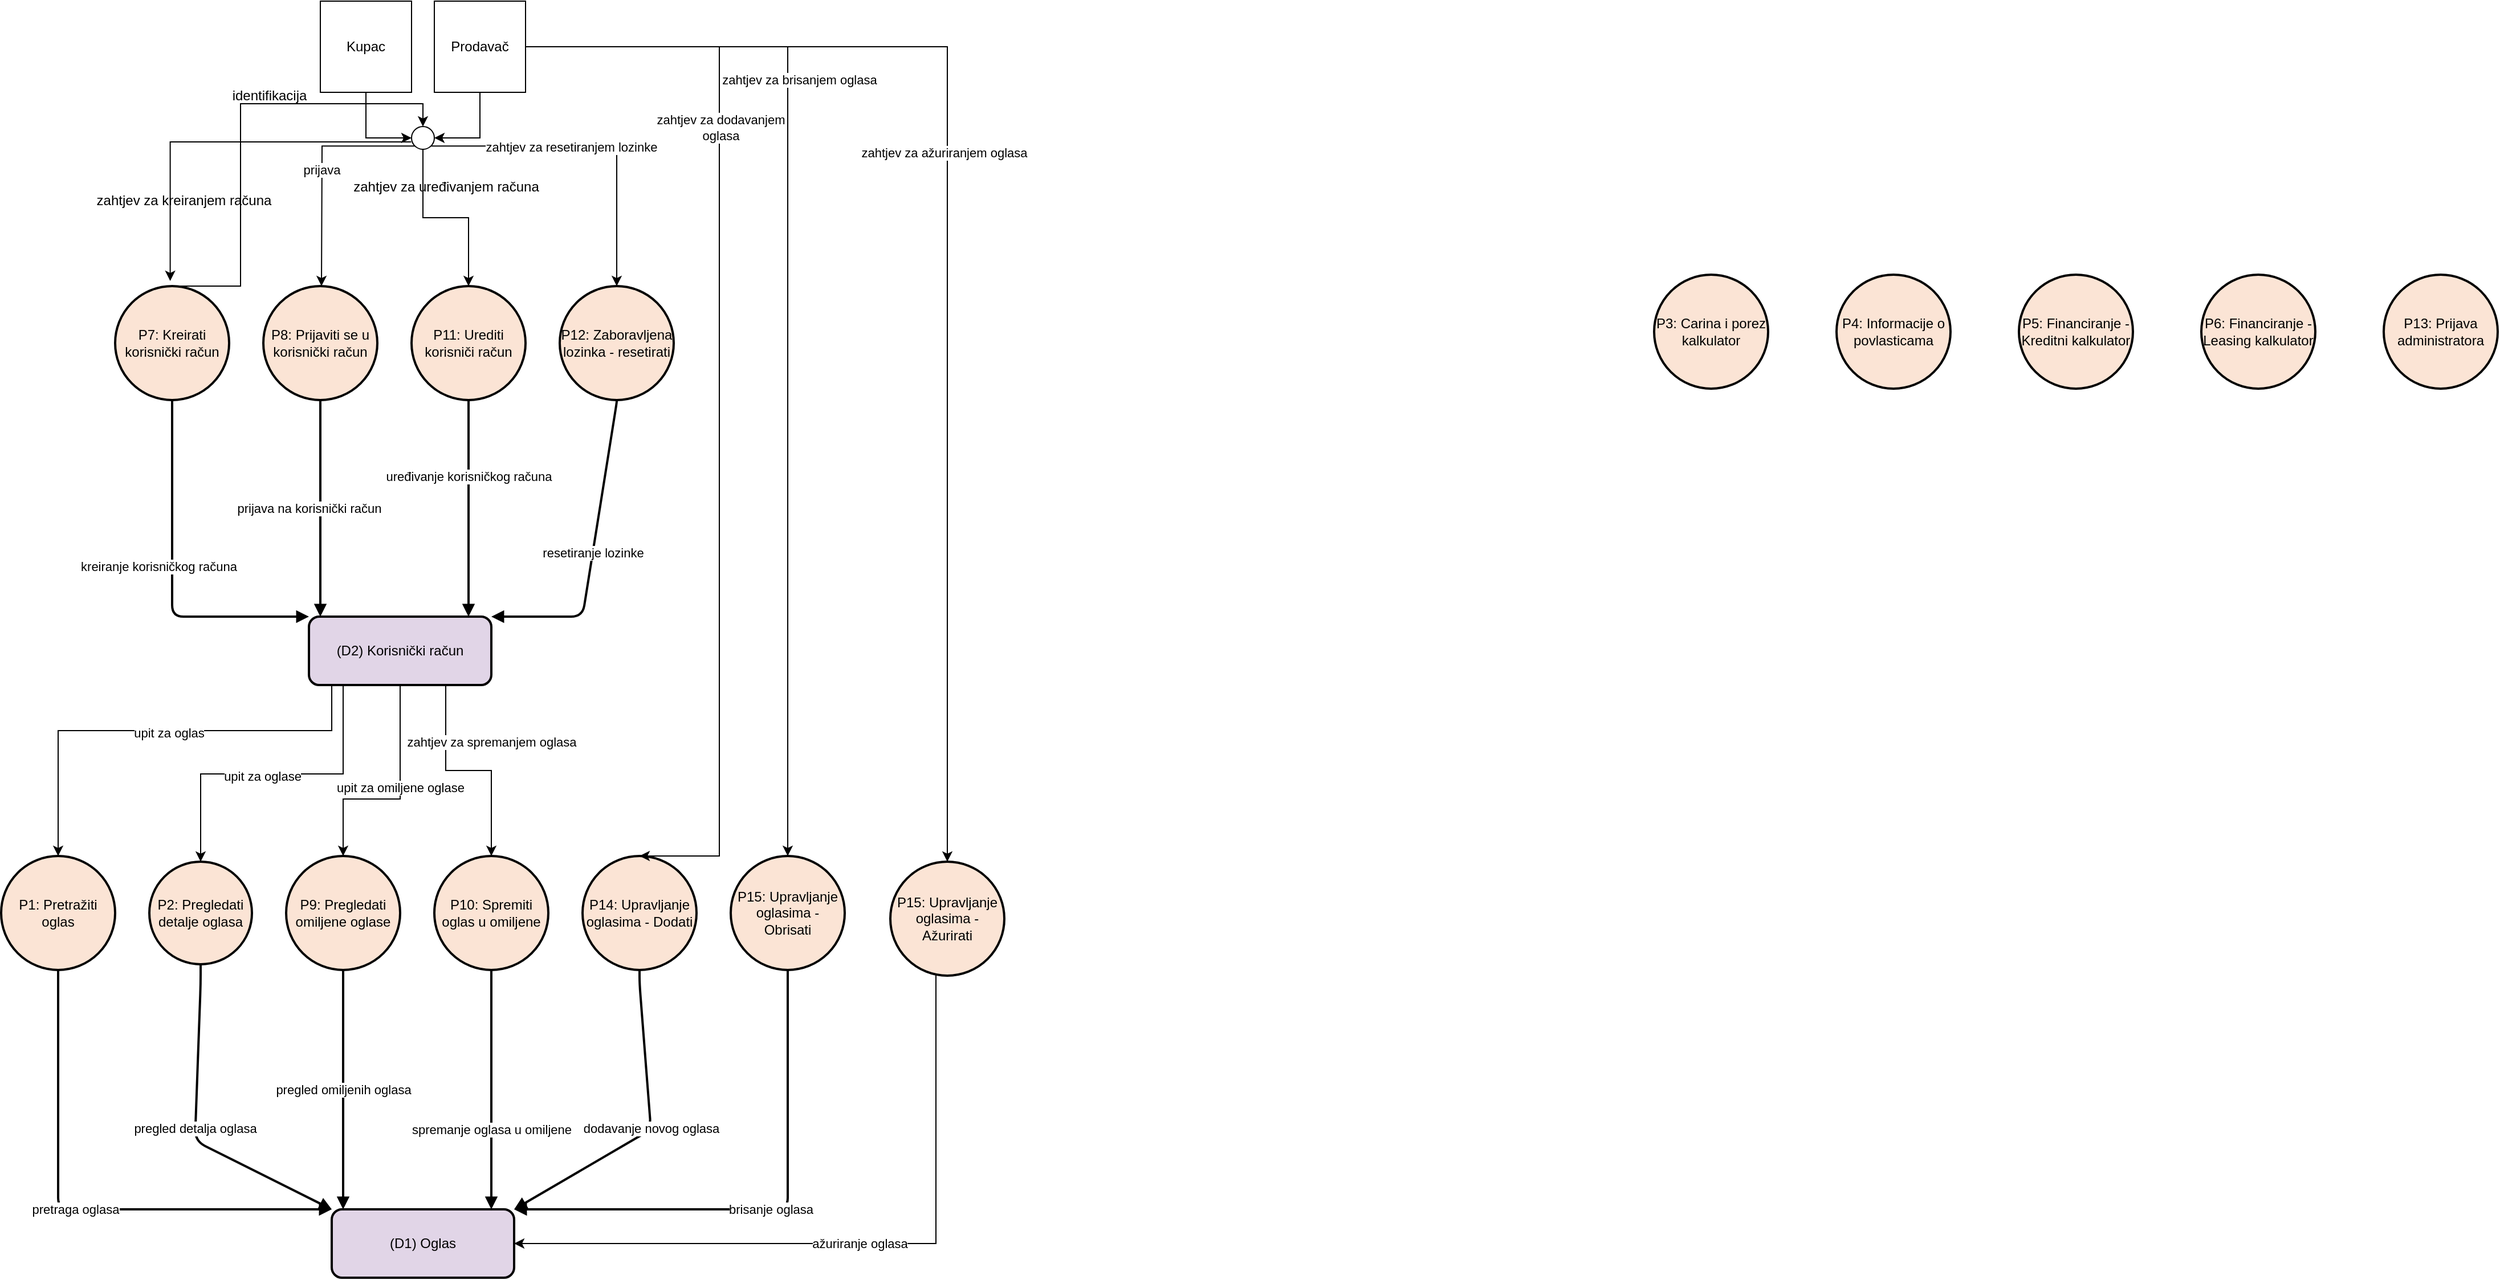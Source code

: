 <mxfile version="24.2.1" type="device">
  <diagram name="Page-1" id="xPx4w0VeSAN6__wh5Mo8">
    <mxGraphModel dx="1905" dy="1999" grid="1" gridSize="10" guides="1" tooltips="1" connect="1" arrows="1" fold="1" page="1" pageScale="1" pageWidth="850" pageHeight="1100" math="0" shadow="0">
      <root>
        <mxCell id="0" />
        <mxCell id="1" parent="0" />
        <mxCell id="e1" value="(D1) Oglas" style="rounded=1;whiteSpace=wrap;html=1;strokeWidth=2;fillColor=#e1d5e7;" vertex="1" parent="1">
          <mxGeometry x="190" y="820" width="160" height="60" as="geometry" />
        </mxCell>
        <mxCell id="pIABsaOoJqIpTghIfgTM-44" style="edgeStyle=orthogonalEdgeStyle;rounded=0;orthogonalLoop=1;jettySize=auto;html=1;exitX=0.5;exitY=1;exitDx=0;exitDy=0;" edge="1" parent="1" source="e2" target="p1">
          <mxGeometry relative="1" as="geometry">
            <Array as="points">
              <mxPoint x="190" y="360" />
              <mxPoint x="190" y="400" />
              <mxPoint x="-50" y="400" />
            </Array>
          </mxGeometry>
        </mxCell>
        <mxCell id="pIABsaOoJqIpTghIfgTM-48" value="upit za oglas" style="edgeLabel;html=1;align=center;verticalAlign=middle;resizable=0;points=[];" vertex="1" connectable="0" parent="pIABsaOoJqIpTghIfgTM-44">
          <mxGeometry x="0.082" y="2" relative="1" as="geometry">
            <mxPoint as="offset" />
          </mxGeometry>
        </mxCell>
        <mxCell id="pIABsaOoJqIpTghIfgTM-45" style="edgeStyle=orthogonalEdgeStyle;rounded=0;orthogonalLoop=1;jettySize=auto;html=1;exitX=0.5;exitY=1;exitDx=0;exitDy=0;entryX=0.5;entryY=0;entryDx=0;entryDy=0;" edge="1" parent="1" source="e2" target="p2">
          <mxGeometry relative="1" as="geometry">
            <Array as="points">
              <mxPoint x="200" y="360" />
              <mxPoint x="200" y="438" />
              <mxPoint x="75" y="438" />
            </Array>
          </mxGeometry>
        </mxCell>
        <mxCell id="pIABsaOoJqIpTghIfgTM-49" value="upit za oglase" style="edgeLabel;html=1;align=center;verticalAlign=middle;resizable=0;points=[];" vertex="1" connectable="0" parent="pIABsaOoJqIpTghIfgTM-45">
          <mxGeometry x="0.206" y="2" relative="1" as="geometry">
            <mxPoint as="offset" />
          </mxGeometry>
        </mxCell>
        <mxCell id="pIABsaOoJqIpTghIfgTM-46" style="edgeStyle=orthogonalEdgeStyle;rounded=0;orthogonalLoop=1;jettySize=auto;html=1;exitX=0.5;exitY=1;exitDx=0;exitDy=0;entryX=0.5;entryY=0;entryDx=0;entryDy=0;" edge="1" parent="1" source="e2" target="p9">
          <mxGeometry relative="1" as="geometry">
            <Array as="points">
              <mxPoint x="250" y="460" />
              <mxPoint x="200" y="460" />
            </Array>
          </mxGeometry>
        </mxCell>
        <mxCell id="pIABsaOoJqIpTghIfgTM-50" value="upit za omiljene oglase" style="edgeLabel;html=1;align=center;verticalAlign=middle;resizable=0;points=[];" vertex="1" connectable="0" parent="pIABsaOoJqIpTghIfgTM-46">
          <mxGeometry x="-0.262" y="1" relative="1" as="geometry">
            <mxPoint x="-1" y="16" as="offset" />
          </mxGeometry>
        </mxCell>
        <mxCell id="pIABsaOoJqIpTghIfgTM-47" style="edgeStyle=orthogonalEdgeStyle;rounded=0;orthogonalLoop=1;jettySize=auto;html=1;exitX=0.75;exitY=1;exitDx=0;exitDy=0;entryX=0.5;entryY=0;entryDx=0;entryDy=0;" edge="1" parent="1" source="e2" target="p10">
          <mxGeometry relative="1" as="geometry" />
        </mxCell>
        <mxCell id="pIABsaOoJqIpTghIfgTM-51" value="zahtjev za spremanjem oglasa" style="edgeLabel;html=1;align=center;verticalAlign=middle;resizable=0;points=[];" vertex="1" connectable="0" parent="pIABsaOoJqIpTghIfgTM-47">
          <mxGeometry x="-0.611" y="1" relative="1" as="geometry">
            <mxPoint x="39" y="13" as="offset" />
          </mxGeometry>
        </mxCell>
        <mxCell id="e2" value="(D2) Korisnički račun" style="rounded=1;whiteSpace=wrap;html=1;strokeWidth=2;fillColor=#e1d5e7;" vertex="1" parent="1">
          <mxGeometry x="170" y="300" width="160" height="60" as="geometry" />
        </mxCell>
        <mxCell id="p1" value="P1: Pretražiti oglas" style="ellipse;whiteSpace=wrap;html=1;strokeWidth=2;fillColor=#fbe4d5;" vertex="1" parent="1">
          <mxGeometry x="-100" y="510" width="100" height="100" as="geometry" />
        </mxCell>
        <mxCell id="p2" value="P2: Pregledati detalje oglasa" style="ellipse;whiteSpace=wrap;html=1;strokeWidth=2;fillColor=#fbe4d5;" vertex="1" parent="1">
          <mxGeometry x="30" y="515" width="90" height="90" as="geometry" />
        </mxCell>
        <mxCell id="p3" value="P3: Carina i porez kalkulator" style="ellipse;whiteSpace=wrap;html=1;strokeWidth=2;fillColor=#fbe4d5;" vertex="1" parent="1">
          <mxGeometry x="1350" width="100" height="100" as="geometry" />
        </mxCell>
        <mxCell id="p4" value="P4: Informacije o povlasticama" style="ellipse;whiteSpace=wrap;html=1;strokeWidth=2;fillColor=#fbe4d5;" vertex="1" parent="1">
          <mxGeometry x="1510" width="100" height="100" as="geometry" />
        </mxCell>
        <mxCell id="p5" value="P5: Financiranje - Kreditni kalkulator" style="ellipse;whiteSpace=wrap;html=1;strokeWidth=2;fillColor=#fbe4d5;" vertex="1" parent="1">
          <mxGeometry x="1670" width="100" height="100" as="geometry" />
        </mxCell>
        <mxCell id="p6" value="P6: Financiranje - Leasing kalkulator" style="ellipse;whiteSpace=wrap;html=1;strokeWidth=2;fillColor=#fbe4d5;" vertex="1" parent="1">
          <mxGeometry x="1830" width="100" height="100" as="geometry" />
        </mxCell>
        <mxCell id="p7" value="P7: Kreirati korisnički račun" style="ellipse;whiteSpace=wrap;html=1;strokeWidth=2;fillColor=#fbe4d5;" vertex="1" parent="1">
          <mxGeometry y="10" width="100" height="100" as="geometry" />
        </mxCell>
        <mxCell id="p8" value="P8: Prijaviti se u korisnički račun" style="ellipse;whiteSpace=wrap;html=1;strokeWidth=2;fillColor=#fbe4d5;" vertex="1" parent="1">
          <mxGeometry x="130" y="10" width="100" height="100" as="geometry" />
        </mxCell>
        <mxCell id="p9" value="P9: Pregledati omiljene oglase" style="ellipse;whiteSpace=wrap;html=1;strokeWidth=2;fillColor=#fbe4d5;" vertex="1" parent="1">
          <mxGeometry x="150" y="510" width="100" height="100" as="geometry" />
        </mxCell>
        <mxCell id="p10" value="P10: Spremiti oglas u omiljene" style="ellipse;whiteSpace=wrap;html=1;strokeWidth=2;fillColor=#fbe4d5;" vertex="1" parent="1">
          <mxGeometry x="280" y="510" width="100" height="100" as="geometry" />
        </mxCell>
        <mxCell id="p11" value="P11: Urediti korisniči račun" style="ellipse;whiteSpace=wrap;html=1;strokeWidth=2;fillColor=#fbe4d5;" vertex="1" parent="1">
          <mxGeometry x="260" y="10" width="100" height="100" as="geometry" />
        </mxCell>
        <mxCell id="p12" value="P12: Zaboravljena lozinka - resetirati" style="ellipse;whiteSpace=wrap;html=1;strokeWidth=2;fillColor=#fbe4d5;" vertex="1" parent="1">
          <mxGeometry x="390" y="10" width="100" height="100" as="geometry" />
        </mxCell>
        <mxCell id="p13" value="P13: Prijava administratora" style="ellipse;whiteSpace=wrap;html=1;strokeWidth=2;fillColor=#fbe4d5;" vertex="1" parent="1">
          <mxGeometry x="1990" width="100" height="100" as="geometry" />
        </mxCell>
        <mxCell id="p14" value="P14: Upravljanje oglasima - Dodati" style="ellipse;whiteSpace=wrap;html=1;strokeWidth=2;fillColor=#fbe4d5;" vertex="1" parent="1">
          <mxGeometry x="410" y="510" width="100" height="100" as="geometry" />
        </mxCell>
        <mxCell id="p15" value="P15: Upravljanje oglasima - Obrisati" style="ellipse;whiteSpace=wrap;html=1;strokeWidth=2;fillColor=#fbe4d5;" vertex="1" parent="1">
          <mxGeometry x="540" y="510" width="100" height="100" as="geometry" />
        </mxCell>
        <mxCell id="f1" value="dodavanje novog oglasa" style="edgeStyle=orthogonalEdgeStyle;endArrow=block;html=1;strokeWidth=2;noEdgeStyle=1;orthogonal=1;" edge="1" parent="1" source="p14" target="e1">
          <mxGeometry relative="1" as="geometry">
            <Array as="points">
              <mxPoint x="460" y="622" />
              <mxPoint x="470" y="750" />
            </Array>
          </mxGeometry>
        </mxCell>
        <mxCell id="f2" value="brisanje oglasa" style="edgeStyle=orthogonalEdgeStyle;endArrow=block;html=1;strokeWidth=2;noEdgeStyle=1;orthogonal=1;" edge="1" parent="1" source="p15" target="e1">
          <mxGeometry relative="1" as="geometry">
            <Array as="points">
              <mxPoint x="590" y="622" />
              <mxPoint x="590" y="820" />
            </Array>
          </mxGeometry>
        </mxCell>
        <mxCell id="f3" value="pretraga oglasa" style="edgeStyle=orthogonalEdgeStyle;endArrow=block;html=1;strokeWidth=2;noEdgeStyle=1;orthogonal=1;" edge="1" parent="1" source="p1" target="e1">
          <mxGeometry relative="1" as="geometry">
            <Array as="points">
              <mxPoint x="-50" y="622" />
              <mxPoint x="-50" y="820" />
            </Array>
          </mxGeometry>
        </mxCell>
        <mxCell id="f4" value="pregled detalja oglasa" style="edgeStyle=orthogonalEdgeStyle;endArrow=block;html=1;strokeWidth=2;noEdgeStyle=1;orthogonal=1;" edge="1" parent="1" source="p2" target="e1">
          <mxGeometry relative="1" as="geometry">
            <Array as="points">
              <mxPoint x="75" y="622" />
              <mxPoint x="70" y="760" />
            </Array>
          </mxGeometry>
        </mxCell>
        <mxCell id="f5" value="proračun carine i poreza" style="edgeStyle=orthogonalEdgeStyle;endArrow=block;html=1;strokeWidth=2;" edge="1" parent="1" source="p3">
          <mxGeometry relative="1" as="geometry" />
        </mxCell>
        <mxCell id="f6" value="informacije o povlasticama" style="edgeStyle=orthogonalEdgeStyle;endArrow=block;html=1;strokeWidth=2;" edge="1" parent="1" source="p4">
          <mxGeometry relative="1" as="geometry" />
        </mxCell>
        <mxCell id="f7" value="kreditni kalkulator" style="edgeStyle=orthogonalEdgeStyle;endArrow=block;html=1;strokeWidth=2;" edge="1" parent="1" source="p5">
          <mxGeometry relative="1" as="geometry" />
        </mxCell>
        <mxCell id="f8" value="leasing kalkulator" style="edgeStyle=orthogonalEdgeStyle;endArrow=block;html=1;strokeWidth=2;" edge="1" parent="1" source="p6">
          <mxGeometry relative="1" as="geometry" />
        </mxCell>
        <mxCell id="f9" value="kreiranje korisničkog računa" style="edgeStyle=orthogonalEdgeStyle;endArrow=block;html=1;strokeWidth=2;noEdgeStyle=1;orthogonal=1;" edge="1" parent="1" source="p7" target="e2">
          <mxGeometry x="-0.062" y="-12" relative="1" as="geometry">
            <Array as="points">
              <mxPoint x="50" y="112" />
              <mxPoint x="50" y="300" />
            </Array>
            <mxPoint as="offset" />
          </mxGeometry>
        </mxCell>
        <mxCell id="f10" value="prijava na korisnički račun" style="edgeStyle=orthogonalEdgeStyle;endArrow=block;html=1;strokeWidth=2;noEdgeStyle=1;orthogonal=1;" edge="1" parent="1" source="p8" target="e2">
          <mxGeometry x="-0.008" y="-10" relative="1" as="geometry">
            <Array as="points">
              <mxPoint x="180" y="112" />
              <mxPoint x="180" y="200" />
            </Array>
            <mxPoint y="1" as="offset" />
          </mxGeometry>
        </mxCell>
        <mxCell id="f11" value="pregled omiljenih oglasa" style="edgeStyle=orthogonalEdgeStyle;endArrow=block;html=1;strokeWidth=2;noEdgeStyle=1;orthogonal=1;" edge="1" parent="1" source="p9" target="e1">
          <mxGeometry relative="1" as="geometry">
            <Array as="points">
              <mxPoint x="200" y="622" />
              <mxPoint x="200" y="690" />
            </Array>
          </mxGeometry>
        </mxCell>
        <mxCell id="f12" value="spremanje oglasa u omiljene" style="edgeStyle=orthogonalEdgeStyle;endArrow=block;html=1;strokeWidth=2;noEdgeStyle=1;orthogonal=1;" edge="1" parent="1" source="p10" target="e1">
          <mxGeometry x="0.333" relative="1" as="geometry">
            <Array as="points">
              <mxPoint x="330" y="622" />
            </Array>
            <mxPoint as="offset" />
          </mxGeometry>
        </mxCell>
        <mxCell id="f13" value="uređivanje korisničkog računa" style="edgeStyle=orthogonalEdgeStyle;endArrow=block;html=1;strokeWidth=2;noEdgeStyle=1;orthogonal=1;" edge="1" parent="1" source="p11" target="e2">
          <mxGeometry x="-0.3" relative="1" as="geometry">
            <Array as="points">
              <mxPoint x="310" y="112" />
              <mxPoint x="310" y="190" />
            </Array>
            <mxPoint as="offset" />
          </mxGeometry>
        </mxCell>
        <mxCell id="f14" value="resetiranje lozinke" style="edgeStyle=orthogonalEdgeStyle;endArrow=block;html=1;strokeWidth=2;noEdgeStyle=1;orthogonal=1;" edge="1" parent="1" source="p12" target="e2">
          <mxGeometry relative="1" as="geometry">
            <Array as="points">
              <mxPoint x="440" y="112" />
              <mxPoint x="410" y="300" />
            </Array>
          </mxGeometry>
        </mxCell>
        <mxCell id="f15" value="prijava administratora" style="edgeStyle=orthogonalEdgeStyle;endArrow=block;html=1;strokeWidth=2;" edge="1" parent="1" source="p13">
          <mxGeometry relative="1" as="geometry" />
        </mxCell>
        <mxCell id="pIABsaOoJqIpTghIfgTM-54" style="edgeStyle=orthogonalEdgeStyle;rounded=0;orthogonalLoop=1;jettySize=auto;html=1;exitX=0.5;exitY=1;exitDx=0;exitDy=0;entryX=1;entryY=0.5;entryDx=0;entryDy=0;" edge="1" parent="1" source="pIABsaOoJqIpTghIfgTM-34" target="pIABsaOoJqIpTghIfgTM-52">
          <mxGeometry relative="1" as="geometry" />
        </mxCell>
        <mxCell id="pIABsaOoJqIpTghIfgTM-60" style="edgeStyle=orthogonalEdgeStyle;rounded=0;orthogonalLoop=1;jettySize=auto;html=1;" edge="1" parent="1" source="pIABsaOoJqIpTghIfgTM-34" target="p15">
          <mxGeometry relative="1" as="geometry" />
        </mxCell>
        <mxCell id="pIABsaOoJqIpTghIfgTM-62" value="zahtjev za brisanjem oglasa" style="edgeLabel;html=1;align=center;verticalAlign=middle;resizable=0;points=[];" vertex="1" connectable="0" parent="pIABsaOoJqIpTghIfgTM-60">
          <mxGeometry x="-0.378" y="1" relative="1" as="geometry">
            <mxPoint x="9" y="-34" as="offset" />
          </mxGeometry>
        </mxCell>
        <mxCell id="pIABsaOoJqIpTghIfgTM-61" style="edgeStyle=orthogonalEdgeStyle;rounded=0;orthogonalLoop=1;jettySize=auto;html=1;entryX=0.5;entryY=0;entryDx=0;entryDy=0;" edge="1" parent="1" source="pIABsaOoJqIpTghIfgTM-34" target="p14">
          <mxGeometry relative="1" as="geometry">
            <Array as="points">
              <mxPoint x="530" y="-200" />
              <mxPoint x="530" y="510" />
            </Array>
          </mxGeometry>
        </mxCell>
        <mxCell id="pIABsaOoJqIpTghIfgTM-63" value="zahtjev za dodavanjem&lt;div&gt;oglasa&lt;/div&gt;" style="edgeLabel;html=1;align=center;verticalAlign=middle;resizable=0;points=[];" vertex="1" connectable="0" parent="pIABsaOoJqIpTghIfgTM-61">
          <mxGeometry x="-0.493" y="1" relative="1" as="geometry">
            <mxPoint as="offset" />
          </mxGeometry>
        </mxCell>
        <mxCell id="pIABsaOoJqIpTghIfgTM-66" style="edgeStyle=orthogonalEdgeStyle;rounded=0;orthogonalLoop=1;jettySize=auto;html=1;exitX=1;exitY=0.5;exitDx=0;exitDy=0;" edge="1" parent="1" source="pIABsaOoJqIpTghIfgTM-34" target="pIABsaOoJqIpTghIfgTM-64">
          <mxGeometry relative="1" as="geometry" />
        </mxCell>
        <mxCell id="pIABsaOoJqIpTghIfgTM-67" value="zahtjev za ažuriranjem oglasa" style="edgeLabel;html=1;align=center;verticalAlign=middle;resizable=0;points=[];" vertex="1" connectable="0" parent="pIABsaOoJqIpTghIfgTM-66">
          <mxGeometry x="-0.147" y="-3" relative="1" as="geometry">
            <mxPoint as="offset" />
          </mxGeometry>
        </mxCell>
        <mxCell id="pIABsaOoJqIpTghIfgTM-34" value="Prodavač" style="whiteSpace=wrap;html=1;aspect=fixed;" vertex="1" parent="1">
          <mxGeometry x="280" y="-240" width="80" height="80" as="geometry" />
        </mxCell>
        <mxCell id="pIABsaOoJqIpTghIfgTM-37" value="prijava" style="edgeStyle=orthogonalEdgeStyle;rounded=0;orthogonalLoop=1;jettySize=auto;html=1;entryX=0.5;entryY=0;entryDx=0;entryDy=0;exitX=0;exitY=1;exitDx=0;exitDy=0;" edge="1" parent="1" source="pIABsaOoJqIpTghIfgTM-52">
          <mxGeometry relative="1" as="geometry">
            <mxPoint x="221" y="-110" as="sourcePoint" />
            <mxPoint x="181" y="10" as="targetPoint" />
          </mxGeometry>
        </mxCell>
        <mxCell id="pIABsaOoJqIpTghIfgTM-53" style="edgeStyle=orthogonalEdgeStyle;rounded=0;orthogonalLoop=1;jettySize=auto;html=1;entryX=0;entryY=0.5;entryDx=0;entryDy=0;" edge="1" parent="1" source="pIABsaOoJqIpTghIfgTM-35" target="pIABsaOoJqIpTghIfgTM-52">
          <mxGeometry relative="1" as="geometry" />
        </mxCell>
        <mxCell id="pIABsaOoJqIpTghIfgTM-35" value="Kupac" style="whiteSpace=wrap;html=1;aspect=fixed;" vertex="1" parent="1">
          <mxGeometry x="180" y="-240" width="80" height="80" as="geometry" />
        </mxCell>
        <mxCell id="pIABsaOoJqIpTghIfgTM-39" style="edgeStyle=orthogonalEdgeStyle;rounded=0;orthogonalLoop=1;jettySize=auto;html=1;entryX=0.483;entryY=-0.045;entryDx=0;entryDy=0;entryPerimeter=0;exitX=-0.017;exitY=0.674;exitDx=0;exitDy=0;exitPerimeter=0;" edge="1" parent="1" source="pIABsaOoJqIpTghIfgTM-52" target="p7">
          <mxGeometry relative="1" as="geometry">
            <mxPoint x="180" y="-130" as="sourcePoint" />
          </mxGeometry>
        </mxCell>
        <mxCell id="pIABsaOoJqIpTghIfgTM-40" value="zahtjev za kreiranjem računa" style="text;html=1;align=center;verticalAlign=middle;resizable=0;points=[];autosize=1;strokeColor=none;fillColor=none;" vertex="1" parent="1">
          <mxGeometry x="-30" y="-80" width="180" height="30" as="geometry" />
        </mxCell>
        <mxCell id="pIABsaOoJqIpTghIfgTM-41" style="edgeStyle=orthogonalEdgeStyle;rounded=0;orthogonalLoop=1;jettySize=auto;html=1;" edge="1" parent="1" source="p7" target="pIABsaOoJqIpTghIfgTM-52">
          <mxGeometry relative="1" as="geometry">
            <mxPoint x="130" y="-160" as="targetPoint" />
            <Array as="points">
              <mxPoint x="110" y="10" />
              <mxPoint x="110" y="-150" />
              <mxPoint x="270" y="-150" />
            </Array>
          </mxGeometry>
        </mxCell>
        <mxCell id="pIABsaOoJqIpTghIfgTM-43" value="identifikacija" style="text;html=1;align=center;verticalAlign=middle;resizable=0;points=[];autosize=1;strokeColor=none;fillColor=none;" vertex="1" parent="1">
          <mxGeometry x="90" y="-172" width="90" height="30" as="geometry" />
        </mxCell>
        <mxCell id="pIABsaOoJqIpTghIfgTM-56" style="edgeStyle=orthogonalEdgeStyle;rounded=0;orthogonalLoop=1;jettySize=auto;html=1;" edge="1" parent="1" source="pIABsaOoJqIpTghIfgTM-52" target="p11">
          <mxGeometry relative="1" as="geometry" />
        </mxCell>
        <mxCell id="pIABsaOoJqIpTghIfgTM-58" style="edgeStyle=orthogonalEdgeStyle;rounded=0;orthogonalLoop=1;jettySize=auto;html=1;exitX=1;exitY=1;exitDx=0;exitDy=0;entryX=0.5;entryY=0;entryDx=0;entryDy=0;" edge="1" parent="1" source="pIABsaOoJqIpTghIfgTM-52" target="p12">
          <mxGeometry relative="1" as="geometry" />
        </mxCell>
        <mxCell id="pIABsaOoJqIpTghIfgTM-59" value="zahtjev za resetiranjem lozinke" style="edgeLabel;html=1;align=center;verticalAlign=middle;resizable=0;points=[];" vertex="1" connectable="0" parent="pIABsaOoJqIpTghIfgTM-58">
          <mxGeometry x="-0.141" y="-1" relative="1" as="geometry">
            <mxPoint as="offset" />
          </mxGeometry>
        </mxCell>
        <mxCell id="pIABsaOoJqIpTghIfgTM-52" value="" style="ellipse;whiteSpace=wrap;html=1;aspect=fixed;" vertex="1" parent="1">
          <mxGeometry x="260" y="-130" width="20" height="20" as="geometry" />
        </mxCell>
        <mxCell id="pIABsaOoJqIpTghIfgTM-57" value="zahtjev za uređivanjem računa" style="text;html=1;align=center;verticalAlign=middle;resizable=0;points=[];autosize=1;strokeColor=none;fillColor=none;" vertex="1" parent="1">
          <mxGeometry x="195" y="-92" width="190" height="30" as="geometry" />
        </mxCell>
        <mxCell id="pIABsaOoJqIpTghIfgTM-65" value="ažuriranje oglasa" style="edgeStyle=orthogonalEdgeStyle;rounded=0;orthogonalLoop=1;jettySize=auto;html=1;entryX=1;entryY=0.5;entryDx=0;entryDy=0;" edge="1" parent="1" source="pIABsaOoJqIpTghIfgTM-64" target="e1">
          <mxGeometry relative="1" as="geometry">
            <Array as="points">
              <mxPoint x="720" y="850" />
            </Array>
          </mxGeometry>
        </mxCell>
        <mxCell id="pIABsaOoJqIpTghIfgTM-64" value="P15: Upravljanje oglasima - Ažurirati" style="ellipse;whiteSpace=wrap;html=1;strokeWidth=2;fillColor=#fbe4d5;" vertex="1" parent="1">
          <mxGeometry x="680" y="515" width="100" height="100" as="geometry" />
        </mxCell>
      </root>
    </mxGraphModel>
  </diagram>
</mxfile>
